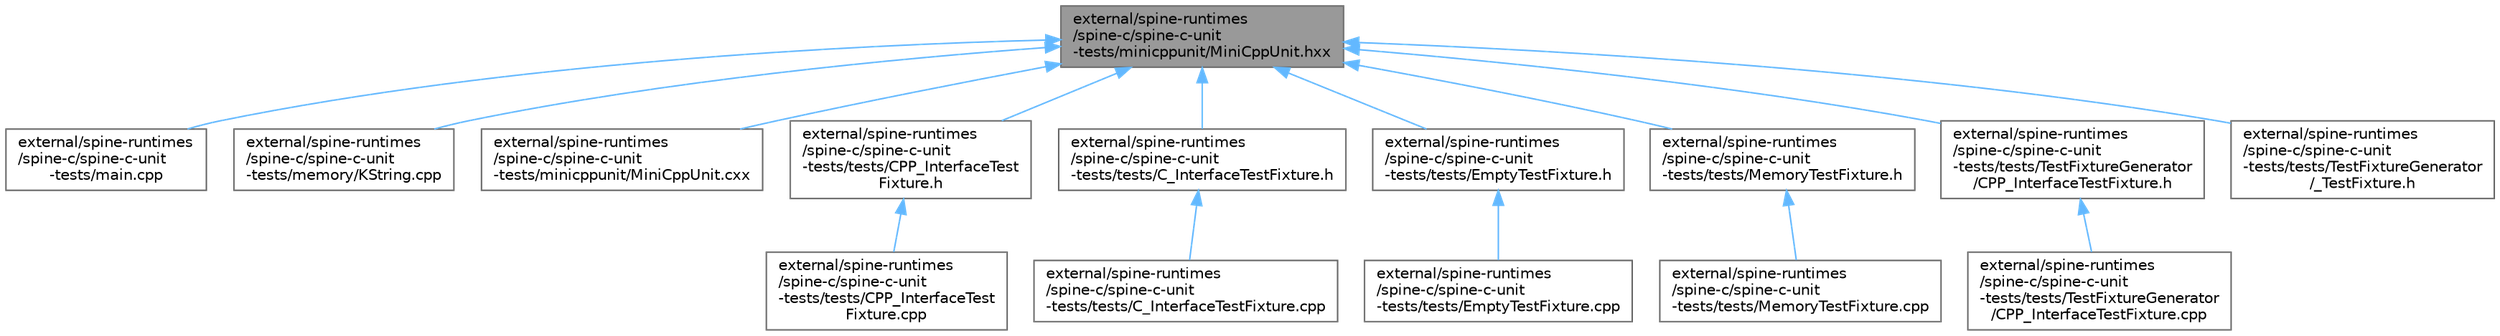 digraph "external/spine-runtimes/spine-c/spine-c-unit-tests/minicppunit/MiniCppUnit.hxx"
{
 // LATEX_PDF_SIZE
  bgcolor="transparent";
  edge [fontname=Helvetica,fontsize=10,labelfontname=Helvetica,labelfontsize=10];
  node [fontname=Helvetica,fontsize=10,shape=box,height=0.2,width=0.4];
  Node1 [id="Node000001",label="external/spine-runtimes\l/spine-c/spine-c-unit\l-tests/minicppunit/MiniCppUnit.hxx",height=0.2,width=0.4,color="gray40", fillcolor="grey60", style="filled", fontcolor="black",tooltip=" "];
  Node1 -> Node2 [id="edge15_Node000001_Node000002",dir="back",color="steelblue1",style="solid",tooltip=" "];
  Node2 [id="Node000002",label="external/spine-runtimes\l/spine-c/spine-c-unit\l-tests/main.cpp",height=0.2,width=0.4,color="grey40", fillcolor="white", style="filled",URL="$external_2spine-runtimes_2spine-c_2spine-c-unit-tests_2main_8cpp.html",tooltip=" "];
  Node1 -> Node3 [id="edge16_Node000001_Node000003",dir="back",color="steelblue1",style="solid",tooltip=" "];
  Node3 [id="Node000003",label="external/spine-runtimes\l/spine-c/spine-c-unit\l-tests/memory/KString.cpp",height=0.2,width=0.4,color="grey40", fillcolor="white", style="filled",URL="$_k_string_8cpp.html",tooltip=" "];
  Node1 -> Node4 [id="edge17_Node000001_Node000004",dir="back",color="steelblue1",style="solid",tooltip=" "];
  Node4 [id="Node000004",label="external/spine-runtimes\l/spine-c/spine-c-unit\l-tests/minicppunit/MiniCppUnit.cxx",height=0.2,width=0.4,color="grey40", fillcolor="white", style="filled",URL="$_mini_cpp_unit_8cxx.html",tooltip=" "];
  Node1 -> Node5 [id="edge18_Node000001_Node000005",dir="back",color="steelblue1",style="solid",tooltip=" "];
  Node5 [id="Node000005",label="external/spine-runtimes\l/spine-c/spine-c-unit\l-tests/tests/CPP_InterfaceTest\lFixture.h",height=0.2,width=0.4,color="grey40", fillcolor="white", style="filled",URL="$_c_p_p___interface_test_fixture_8h.html",tooltip=" "];
  Node5 -> Node6 [id="edge19_Node000005_Node000006",dir="back",color="steelblue1",style="solid",tooltip=" "];
  Node6 [id="Node000006",label="external/spine-runtimes\l/spine-c/spine-c-unit\l-tests/tests/CPP_InterfaceTest\lFixture.cpp",height=0.2,width=0.4,color="grey40", fillcolor="white", style="filled",URL="$_c_p_p___interface_test_fixture_8cpp.html",tooltip=" "];
  Node1 -> Node7 [id="edge20_Node000001_Node000007",dir="back",color="steelblue1",style="solid",tooltip=" "];
  Node7 [id="Node000007",label="external/spine-runtimes\l/spine-c/spine-c-unit\l-tests/tests/C_InterfaceTestFixture.h",height=0.2,width=0.4,color="grey40", fillcolor="white", style="filled",URL="$_c___interface_test_fixture_8h.html",tooltip=" "];
  Node7 -> Node8 [id="edge21_Node000007_Node000008",dir="back",color="steelblue1",style="solid",tooltip=" "];
  Node8 [id="Node000008",label="external/spine-runtimes\l/spine-c/spine-c-unit\l-tests/tests/C_InterfaceTestFixture.cpp",height=0.2,width=0.4,color="grey40", fillcolor="white", style="filled",URL="$_c___interface_test_fixture_8cpp.html",tooltip=" "];
  Node1 -> Node9 [id="edge22_Node000001_Node000009",dir="back",color="steelblue1",style="solid",tooltip=" "];
  Node9 [id="Node000009",label="external/spine-runtimes\l/spine-c/spine-c-unit\l-tests/tests/EmptyTestFixture.h",height=0.2,width=0.4,color="grey40", fillcolor="white", style="filled",URL="$_empty_test_fixture_8h.html",tooltip=" "];
  Node9 -> Node10 [id="edge23_Node000009_Node000010",dir="back",color="steelblue1",style="solid",tooltip=" "];
  Node10 [id="Node000010",label="external/spine-runtimes\l/spine-c/spine-c-unit\l-tests/tests/EmptyTestFixture.cpp",height=0.2,width=0.4,color="grey40", fillcolor="white", style="filled",URL="$_empty_test_fixture_8cpp.html",tooltip=" "];
  Node1 -> Node11 [id="edge24_Node000001_Node000011",dir="back",color="steelblue1",style="solid",tooltip=" "];
  Node11 [id="Node000011",label="external/spine-runtimes\l/spine-c/spine-c-unit\l-tests/tests/MemoryTestFixture.h",height=0.2,width=0.4,color="grey40", fillcolor="white", style="filled",URL="$_memory_test_fixture_8h.html",tooltip=" "];
  Node11 -> Node12 [id="edge25_Node000011_Node000012",dir="back",color="steelblue1",style="solid",tooltip=" "];
  Node12 [id="Node000012",label="external/spine-runtimes\l/spine-c/spine-c-unit\l-tests/tests/MemoryTestFixture.cpp",height=0.2,width=0.4,color="grey40", fillcolor="white", style="filled",URL="$_memory_test_fixture_8cpp.html",tooltip=" "];
  Node1 -> Node13 [id="edge26_Node000001_Node000013",dir="back",color="steelblue1",style="solid",tooltip=" "];
  Node13 [id="Node000013",label="external/spine-runtimes\l/spine-c/spine-c-unit\l-tests/tests/TestFixtureGenerator\l/CPP_InterfaceTestFixture.h",height=0.2,width=0.4,color="grey40", fillcolor="white", style="filled",URL="$_test_fixture_generator_2_c_p_p___interface_test_fixture_8h.html",tooltip=" "];
  Node13 -> Node14 [id="edge27_Node000013_Node000014",dir="back",color="steelblue1",style="solid",tooltip=" "];
  Node14 [id="Node000014",label="external/spine-runtimes\l/spine-c/spine-c-unit\l-tests/tests/TestFixtureGenerator\l/CPP_InterfaceTestFixture.cpp",height=0.2,width=0.4,color="grey40", fillcolor="white", style="filled",URL="$_test_fixture_generator_2_c_p_p___interface_test_fixture_8cpp.html",tooltip=" "];
  Node1 -> Node15 [id="edge28_Node000001_Node000015",dir="back",color="steelblue1",style="solid",tooltip=" "];
  Node15 [id="Node000015",label="external/spine-runtimes\l/spine-c/spine-c-unit\l-tests/tests/TestFixtureGenerator\l/_TestFixture.h",height=0.2,width=0.4,color="grey40", fillcolor="white", style="filled",URL="$___test_fixture_8h.html",tooltip=" "];
}
